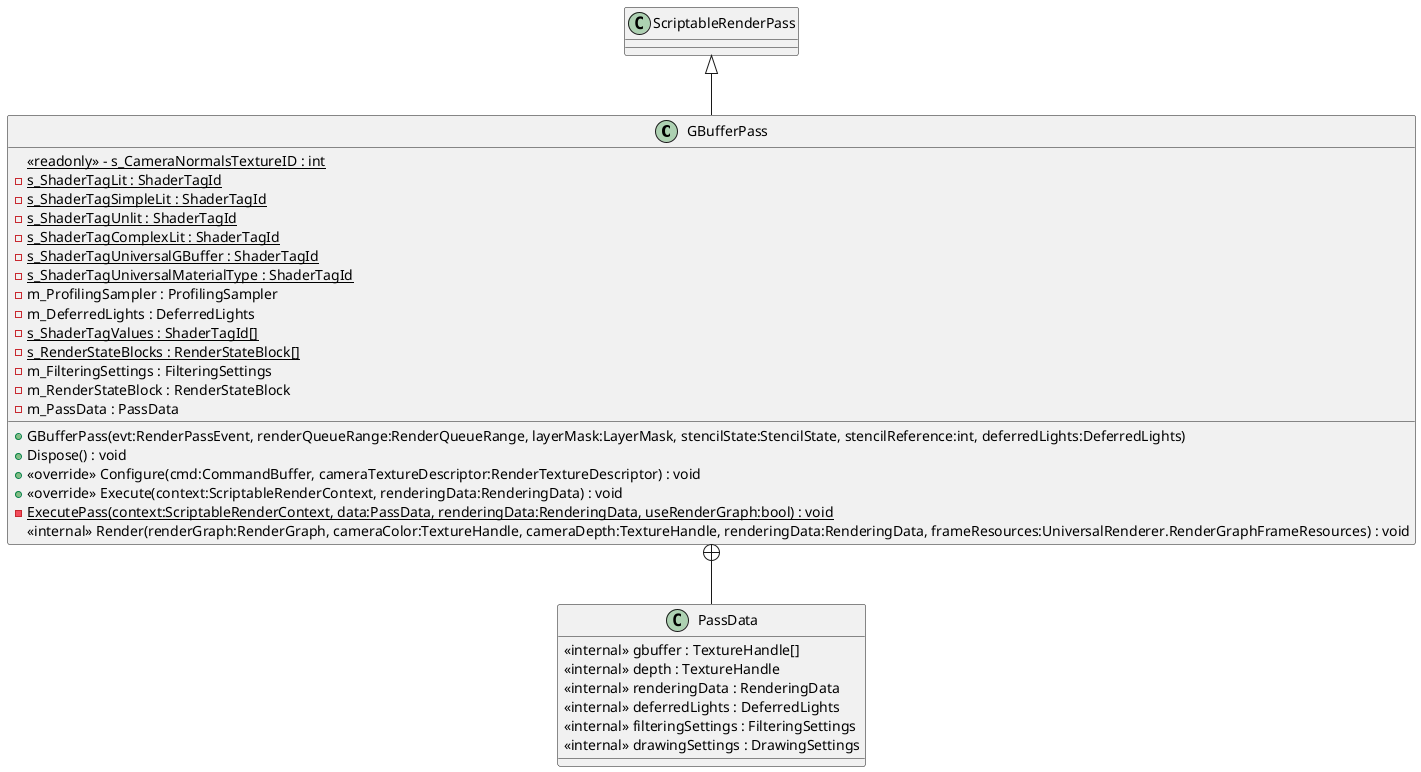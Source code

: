 @startuml
class GBufferPass {
    {static} <<readonly>> - s_CameraNormalsTextureID : int
    {static} - s_ShaderTagLit : ShaderTagId
    {static} - s_ShaderTagSimpleLit : ShaderTagId
    {static} - s_ShaderTagUnlit : ShaderTagId
    {static} - s_ShaderTagComplexLit : ShaderTagId
    {static} - s_ShaderTagUniversalGBuffer : ShaderTagId
    {static} - s_ShaderTagUniversalMaterialType : ShaderTagId
    - m_ProfilingSampler : ProfilingSampler
    - m_DeferredLights : DeferredLights
    {static} - s_ShaderTagValues : ShaderTagId[]
    {static} - s_RenderStateBlocks : RenderStateBlock[]
    - m_FilteringSettings : FilteringSettings
    - m_RenderStateBlock : RenderStateBlock
    - m_PassData : PassData
    + GBufferPass(evt:RenderPassEvent, renderQueueRange:RenderQueueRange, layerMask:LayerMask, stencilState:StencilState, stencilReference:int, deferredLights:DeferredLights)
    + Dispose() : void
    + <<override>> Configure(cmd:CommandBuffer, cameraTextureDescriptor:RenderTextureDescriptor) : void
    + <<override>> Execute(context:ScriptableRenderContext, renderingData:RenderingData) : void
    {static} - ExecutePass(context:ScriptableRenderContext, data:PassData, renderingData:RenderingData, useRenderGraph:bool) : void
    <<internal>> Render(renderGraph:RenderGraph, cameraColor:TextureHandle, cameraDepth:TextureHandle, renderingData:RenderingData, frameResources:UniversalRenderer.RenderGraphFrameResources) : void
}
class PassData {
    <<internal>> gbuffer : TextureHandle[]
    <<internal>> depth : TextureHandle
    <<internal>> renderingData : RenderingData
    <<internal>> deferredLights : DeferredLights
    <<internal>> filteringSettings : FilteringSettings
    <<internal>> drawingSettings : DrawingSettings
}
ScriptableRenderPass <|-- GBufferPass
GBufferPass +-- PassData
@enduml
